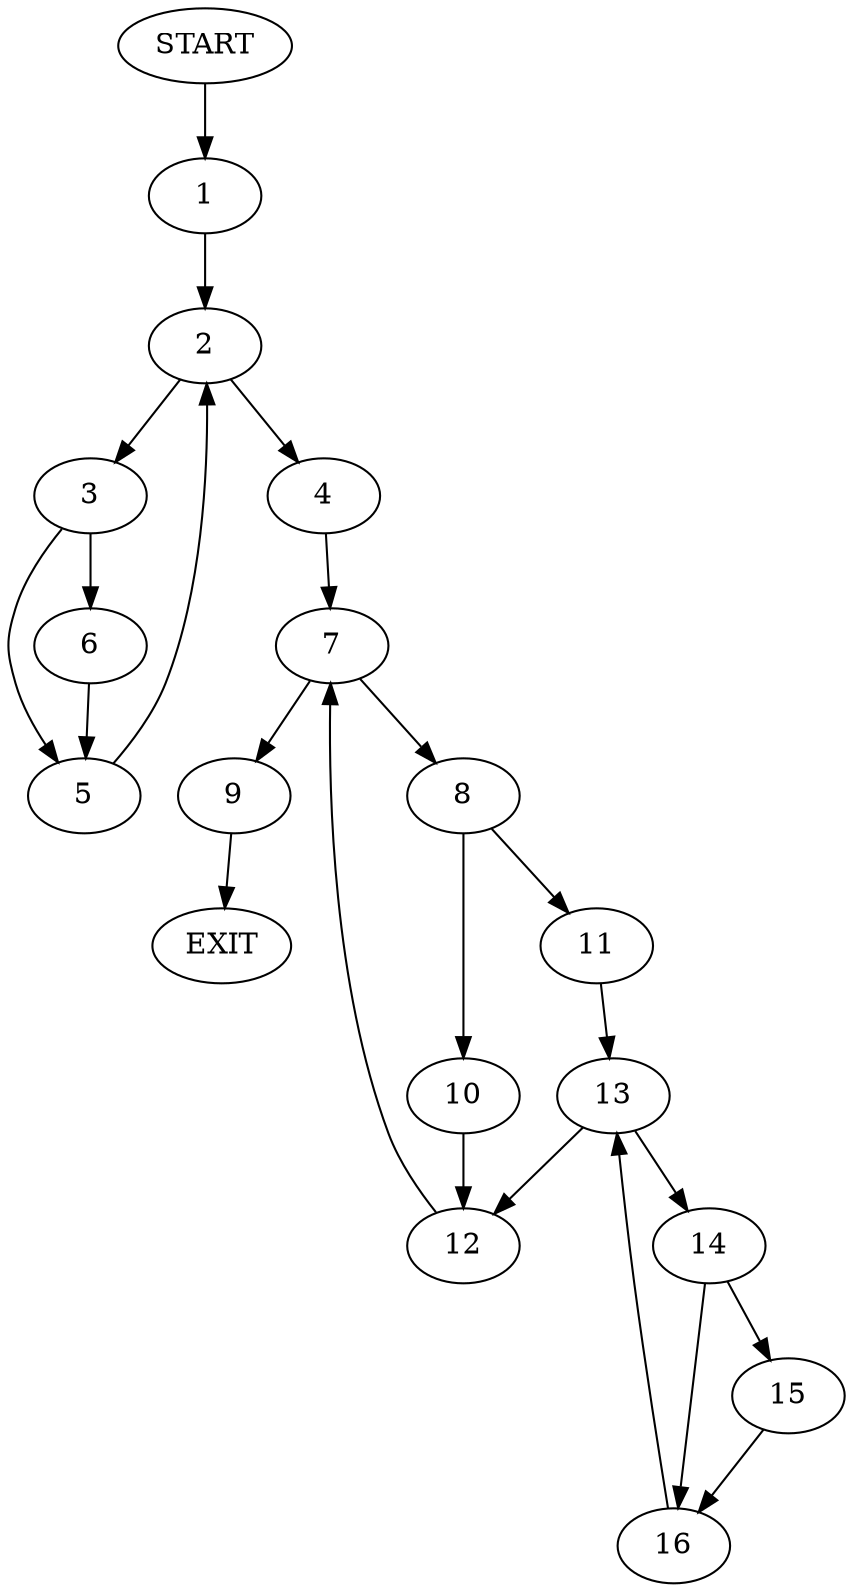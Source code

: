 digraph {
0 [label="START"]
17 [label="EXIT"]
0 -> 1
1 -> 2
2 -> 3
2 -> 4
3 -> 5
3 -> 6
4 -> 7
6 -> 5
5 -> 2
7 -> 8
7 -> 9
9 -> 17
8 -> 10
8 -> 11
10 -> 12
11 -> 13
12 -> 7
13 -> 12
13 -> 14
14 -> 15
14 -> 16
16 -> 13
15 -> 16
}
